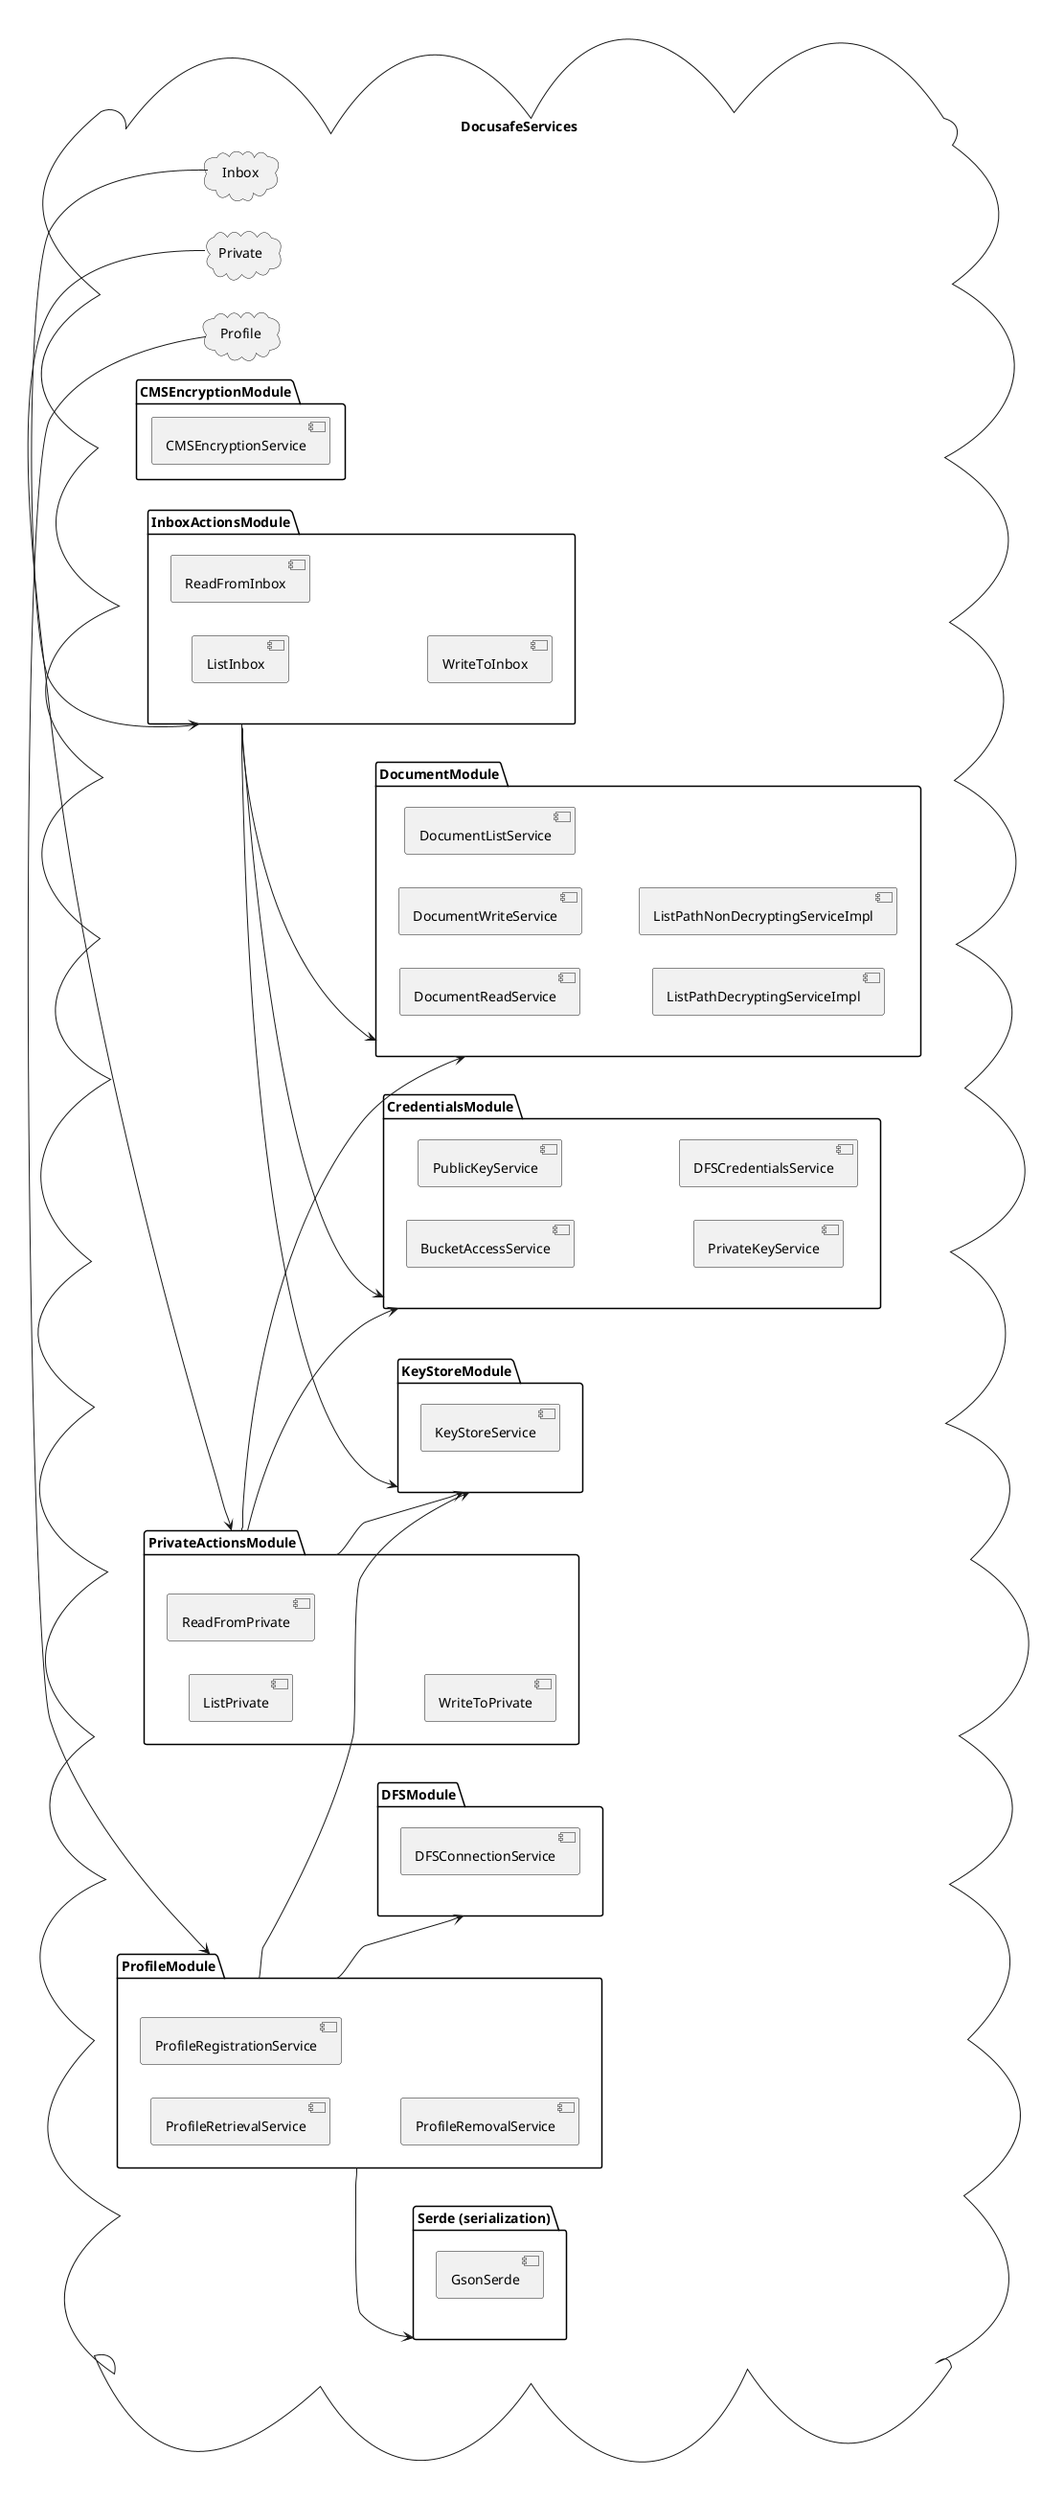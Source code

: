 @startuml

cloud "DocusafeServices" {

left to right direction
  together {
    cloud "Inbox" {
    }

    cloud "Private" {
    }

    cloud "Profile" {
    }
  }


  package "CredentialsModule" {
    [BucketAccessService]
    [PublicKeyService]
    [PrivateKeyService]
    [DFSCredentialsService]
  }

  package "KeyStoreModule" {
    [KeyStoreService]
  }

  package "DocumentModule" {
    [DocumentReadService]
    [DocumentWriteService]
    [DocumentListService]
    [ListPathDecryptingServiceImpl]
    [ListPathNonDecryptingServiceImpl]
  }

  package "DFSModule" {
    [DFSConnectionService]
  }

  package "CMSEncryptionModule" {
    [CMSEncryptionService]
  }

  package "Serde (serialization)" as serde {
      [GsonSerde]
    }

  package "InboxActionsModule" as inbox {
    [ListInbox]
    [ReadFromInbox]
    [WriteToInbox]
  }

  package "PrivateActionsModule" as private {
    [ListPrivate]
    [ReadFromPrivate]
    [WriteToPrivate]
  }

  package "ProfileModule" as profile {
    [ProfileRetrievalService]
    [ProfileRegistrationService]
    [ProfileRemovalService]
  }

  Inbox -> inbox
  Private -> private
  Profile -> profile

  inbox -down-> CredentialsModule
  inbox -down-> DocumentModule
  inbox -down-> KeyStoreModule

  private -down-> CredentialsModule
  private -down-> DocumentModule
  private -down-> KeyStoreModule

  profile -down-> serde
  profile -down-> KeyStoreModule
  profile -down-> DFSModule
}
@enduml
